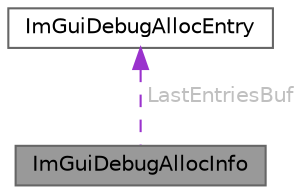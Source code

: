 digraph "ImGuiDebugAllocInfo"
{
 // LATEX_PDF_SIZE
  bgcolor="transparent";
  edge [fontname=Helvetica,fontsize=10,labelfontname=Helvetica,labelfontsize=10];
  node [fontname=Helvetica,fontsize=10,shape=box,height=0.2,width=0.4];
  Node1 [id="Node000001",label="ImGuiDebugAllocInfo",height=0.2,width=0.4,color="gray40", fillcolor="grey60", style="filled", fontcolor="black",tooltip=" "];
  Node2 -> Node1 [id="edge1_Node000001_Node000002",dir="back",color="darkorchid3",style="dashed",tooltip=" ",label=" LastEntriesBuf",fontcolor="grey" ];
  Node2 [id="Node000002",label="ImGuiDebugAllocEntry",height=0.2,width=0.4,color="gray40", fillcolor="white", style="filled",URL="$struct_im_gui_debug_alloc_entry.html",tooltip=" "];
}
